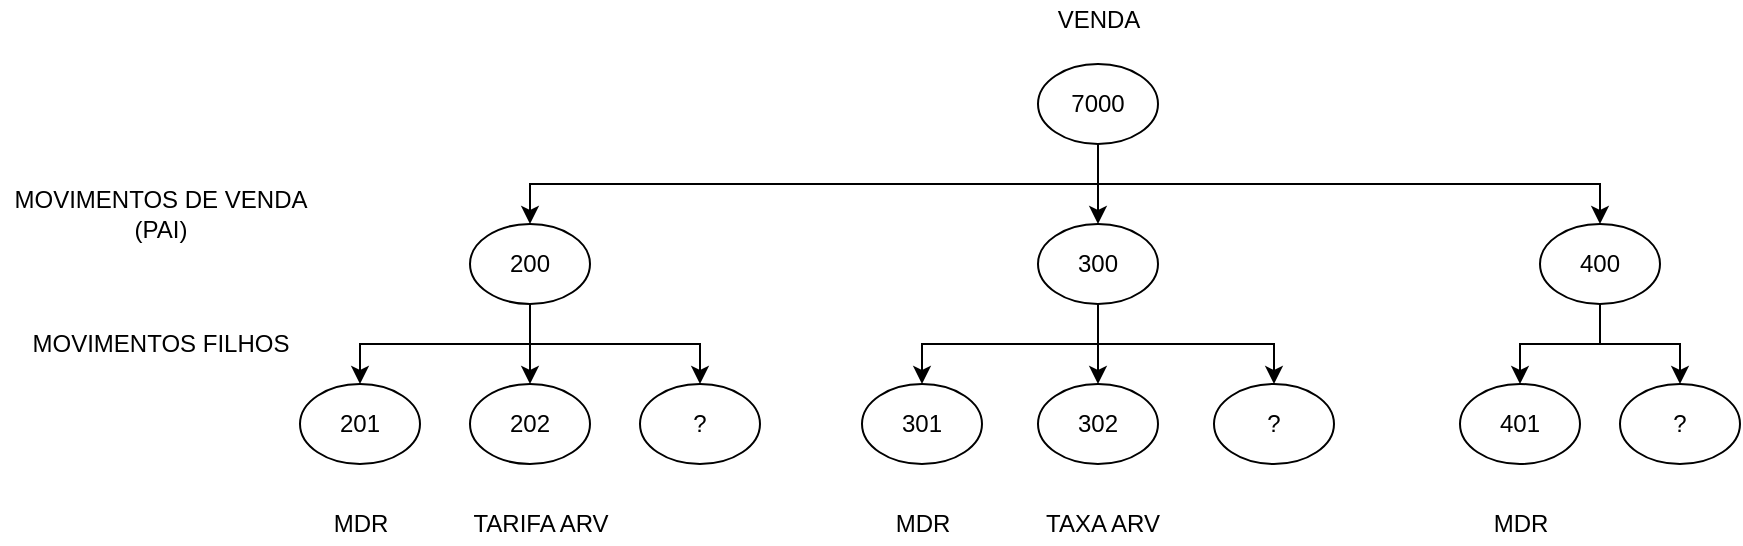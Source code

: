 <mxfile version="13.4.0" type="github"><diagram id="Ad3TDjzaEofk0Z9S7iOP" name="Page-1"><mxGraphModel dx="2249" dy="772" grid="1" gridSize="10" guides="1" tooltips="1" connect="1" arrows="1" fold="1" page="1" pageScale="1" pageWidth="827" pageHeight="1169" math="0" shadow="0"><root><mxCell id="0"/><mxCell id="1" parent="0"/><mxCell id="uusXr7tknhajKrEJqEO3-6" style="edgeStyle=orthogonalEdgeStyle;rounded=0;orthogonalLoop=1;jettySize=auto;html=1;entryX=0.5;entryY=0;entryDx=0;entryDy=0;" edge="1" parent="1" source="uusXr7tknhajKrEJqEO3-1" target="uusXr7tknhajKrEJqEO3-3"><mxGeometry relative="1" as="geometry"/></mxCell><mxCell id="uusXr7tknhajKrEJqEO3-9" style="edgeStyle=orthogonalEdgeStyle;rounded=0;orthogonalLoop=1;jettySize=auto;html=1;exitX=0.5;exitY=1;exitDx=0;exitDy=0;" edge="1" parent="1" source="uusXr7tknhajKrEJqEO3-1" target="uusXr7tknhajKrEJqEO3-2"><mxGeometry relative="1" as="geometry"/></mxCell><mxCell id="uusXr7tknhajKrEJqEO3-10" style="edgeStyle=orthogonalEdgeStyle;rounded=0;orthogonalLoop=1;jettySize=auto;html=1;exitX=0.5;exitY=1;exitDx=0;exitDy=0;" edge="1" parent="1" source="uusXr7tknhajKrEJqEO3-1" target="uusXr7tknhajKrEJqEO3-4"><mxGeometry relative="1" as="geometry"/></mxCell><mxCell id="uusXr7tknhajKrEJqEO3-1" value="7000" style="ellipse;whiteSpace=wrap;html=1;" vertex="1" parent="1"><mxGeometry x="379" y="80" width="60" height="40" as="geometry"/></mxCell><mxCell id="uusXr7tknhajKrEJqEO3-41" style="edgeStyle=orthogonalEdgeStyle;rounded=0;orthogonalLoop=1;jettySize=auto;html=1;exitX=0.5;exitY=1;exitDx=0;exitDy=0;entryX=0.5;entryY=0;entryDx=0;entryDy=0;" edge="1" parent="1" source="uusXr7tknhajKrEJqEO3-2" target="uusXr7tknhajKrEJqEO3-12"><mxGeometry relative="1" as="geometry"/></mxCell><mxCell id="uusXr7tknhajKrEJqEO3-42" style="edgeStyle=orthogonalEdgeStyle;rounded=0;orthogonalLoop=1;jettySize=auto;html=1;exitX=0.5;exitY=1;exitDx=0;exitDy=0;" edge="1" parent="1" source="uusXr7tknhajKrEJqEO3-2" target="uusXr7tknhajKrEJqEO3-11"><mxGeometry relative="1" as="geometry"/></mxCell><mxCell id="uusXr7tknhajKrEJqEO3-43" style="edgeStyle=orthogonalEdgeStyle;rounded=0;orthogonalLoop=1;jettySize=auto;html=1;exitX=0.5;exitY=1;exitDx=0;exitDy=0;entryX=0.5;entryY=0;entryDx=0;entryDy=0;" edge="1" parent="1" source="uusXr7tknhajKrEJqEO3-2" target="uusXr7tknhajKrEJqEO3-32"><mxGeometry relative="1" as="geometry"/></mxCell><mxCell id="uusXr7tknhajKrEJqEO3-2" value="200&lt;br&gt;" style="ellipse;whiteSpace=wrap;html=1;" vertex="1" parent="1"><mxGeometry x="95" y="160" width="60" height="40" as="geometry"/></mxCell><mxCell id="uusXr7tknhajKrEJqEO3-46" style="edgeStyle=orthogonalEdgeStyle;rounded=0;orthogonalLoop=1;jettySize=auto;html=1;exitX=0.5;exitY=1;exitDx=0;exitDy=0;entryX=0.5;entryY=0;entryDx=0;entryDy=0;" edge="1" parent="1" source="uusXr7tknhajKrEJqEO3-3" target="uusXr7tknhajKrEJqEO3-14"><mxGeometry relative="1" as="geometry"/></mxCell><mxCell id="uusXr7tknhajKrEJqEO3-47" style="edgeStyle=orthogonalEdgeStyle;rounded=0;orthogonalLoop=1;jettySize=auto;html=1;exitX=0.5;exitY=1;exitDx=0;exitDy=0;entryX=0.5;entryY=0;entryDx=0;entryDy=0;" edge="1" parent="1" source="uusXr7tknhajKrEJqEO3-3" target="uusXr7tknhajKrEJqEO3-13"><mxGeometry relative="1" as="geometry"/></mxCell><mxCell id="uusXr7tknhajKrEJqEO3-48" style="edgeStyle=orthogonalEdgeStyle;rounded=0;orthogonalLoop=1;jettySize=auto;html=1;exitX=0.5;exitY=1;exitDx=0;exitDy=0;entryX=0.5;entryY=0;entryDx=0;entryDy=0;" edge="1" parent="1" source="uusXr7tknhajKrEJqEO3-3" target="uusXr7tknhajKrEJqEO3-39"><mxGeometry relative="1" as="geometry"/></mxCell><mxCell id="uusXr7tknhajKrEJqEO3-3" value="300" style="ellipse;whiteSpace=wrap;html=1;" vertex="1" parent="1"><mxGeometry x="379" y="160" width="60" height="40" as="geometry"/></mxCell><mxCell id="uusXr7tknhajKrEJqEO3-49" style="edgeStyle=orthogonalEdgeStyle;rounded=0;orthogonalLoop=1;jettySize=auto;html=1;exitX=0.5;exitY=1;exitDx=0;exitDy=0;entryX=0.5;entryY=0;entryDx=0;entryDy=0;" edge="1" parent="1" source="uusXr7tknhajKrEJqEO3-4" target="uusXr7tknhajKrEJqEO3-15"><mxGeometry relative="1" as="geometry"/></mxCell><mxCell id="uusXr7tknhajKrEJqEO3-50" style="edgeStyle=orthogonalEdgeStyle;rounded=0;orthogonalLoop=1;jettySize=auto;html=1;exitX=0.5;exitY=1;exitDx=0;exitDy=0;entryX=0.5;entryY=0;entryDx=0;entryDy=0;" edge="1" parent="1" source="uusXr7tknhajKrEJqEO3-4" target="uusXr7tknhajKrEJqEO3-40"><mxGeometry relative="1" as="geometry"/></mxCell><mxCell id="uusXr7tknhajKrEJqEO3-4" value="400" style="ellipse;whiteSpace=wrap;html=1;" vertex="1" parent="1"><mxGeometry x="630" y="160" width="60" height="40" as="geometry"/></mxCell><mxCell id="uusXr7tknhajKrEJqEO3-11" value="201" style="ellipse;whiteSpace=wrap;html=1;" vertex="1" parent="1"><mxGeometry x="10" y="240" width="60" height="40" as="geometry"/></mxCell><mxCell id="uusXr7tknhajKrEJqEO3-12" value="202" style="ellipse;whiteSpace=wrap;html=1;" vertex="1" parent="1"><mxGeometry x="95" y="240" width="60" height="40" as="geometry"/></mxCell><mxCell id="uusXr7tknhajKrEJqEO3-13" value="301" style="ellipse;whiteSpace=wrap;html=1;" vertex="1" parent="1"><mxGeometry x="291" y="240" width="60" height="40" as="geometry"/></mxCell><mxCell id="uusXr7tknhajKrEJqEO3-14" value="302" style="ellipse;whiteSpace=wrap;html=1;" vertex="1" parent="1"><mxGeometry x="379" y="240" width="60" height="40" as="geometry"/></mxCell><mxCell id="uusXr7tknhajKrEJqEO3-15" value="401" style="ellipse;whiteSpace=wrap;html=1;" vertex="1" parent="1"><mxGeometry x="590" y="240" width="60" height="40" as="geometry"/></mxCell><mxCell id="uusXr7tknhajKrEJqEO3-24" value="VENDA" style="text;html=1;align=center;verticalAlign=middle;resizable=0;points=[];autosize=1;" vertex="1" parent="1"><mxGeometry x="379" y="48" width="60" height="20" as="geometry"/></mxCell><mxCell id="uusXr7tknhajKrEJqEO3-25" value="MOVIMENTOS DE VENDA&lt;br&gt;(PAI)" style="text;html=1;align=center;verticalAlign=middle;resizable=0;points=[];autosize=1;" vertex="1" parent="1"><mxGeometry x="-140" y="140" width="160" height="30" as="geometry"/></mxCell><mxCell id="uusXr7tknhajKrEJqEO3-26" value="MOVIMENTOS FILHOS" style="text;html=1;align=center;verticalAlign=middle;resizable=0;points=[];autosize=1;" vertex="1" parent="1"><mxGeometry x="-130" y="210" width="140" height="20" as="geometry"/></mxCell><mxCell id="uusXr7tknhajKrEJqEO3-27" value="MDR" style="text;html=1;align=center;verticalAlign=middle;resizable=0;points=[];autosize=1;" vertex="1" parent="1"><mxGeometry x="20" y="300" width="40" height="20" as="geometry"/></mxCell><mxCell id="uusXr7tknhajKrEJqEO3-28" value="MDR" style="text;html=1;align=center;verticalAlign=middle;resizable=0;points=[];autosize=1;" vertex="1" parent="1"><mxGeometry x="301" y="300" width="40" height="20" as="geometry"/></mxCell><mxCell id="uusXr7tknhajKrEJqEO3-29" value="MDR" style="text;html=1;align=center;verticalAlign=middle;resizable=0;points=[];autosize=1;" vertex="1" parent="1"><mxGeometry x="600" y="300" width="40" height="20" as="geometry"/></mxCell><mxCell id="uusXr7tknhajKrEJqEO3-30" value="TARIFA ARV" style="text;html=1;align=center;verticalAlign=middle;resizable=0;points=[];autosize=1;" vertex="1" parent="1"><mxGeometry x="90" y="300" width="80" height="20" as="geometry"/></mxCell><mxCell id="uusXr7tknhajKrEJqEO3-31" value="TAXA ARV" style="text;html=1;align=center;verticalAlign=middle;resizable=0;points=[];autosize=1;" vertex="1" parent="1"><mxGeometry x="376" y="300" width="70" height="20" as="geometry"/></mxCell><mxCell id="uusXr7tknhajKrEJqEO3-32" value="?" style="ellipse;whiteSpace=wrap;html=1;" vertex="1" parent="1"><mxGeometry x="180" y="240" width="60" height="40" as="geometry"/></mxCell><mxCell id="uusXr7tknhajKrEJqEO3-39" value="?" style="ellipse;whiteSpace=wrap;html=1;" vertex="1" parent="1"><mxGeometry x="467" y="240" width="60" height="40" as="geometry"/></mxCell><mxCell id="uusXr7tknhajKrEJqEO3-40" value="?" style="ellipse;whiteSpace=wrap;html=1;" vertex="1" parent="1"><mxGeometry x="670" y="240" width="60" height="40" as="geometry"/></mxCell></root></mxGraphModel></diagram></mxfile>